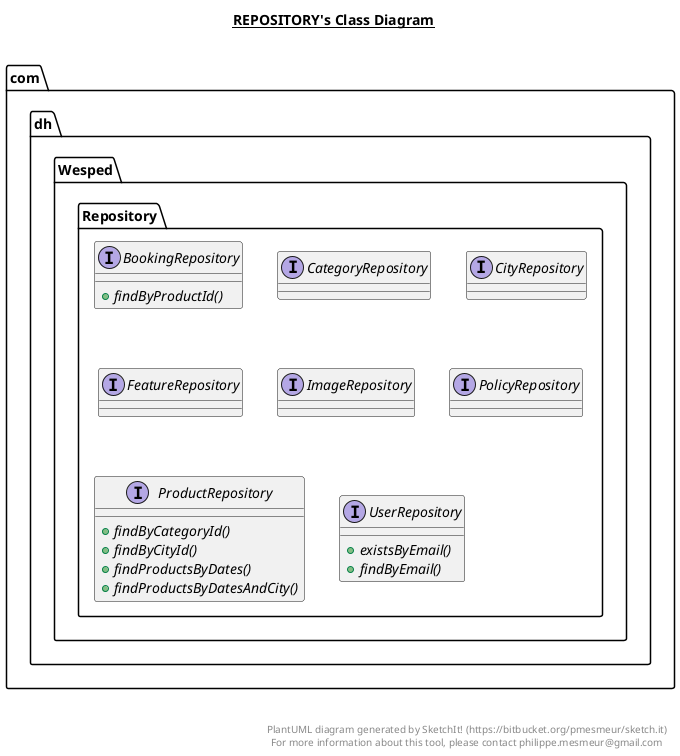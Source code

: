 @startuml

title __REPOSITORY's Class Diagram__\n

  namespace com.dh.Wesped {
    namespace Repository {
      interface com.dh.Wesped.Repository.BookingRepository {
          {abstract} + findByProductId()
      }
    }
  }
  

  namespace com.dh.Wesped {
    namespace Repository {
      interface com.dh.Wesped.Repository.CategoryRepository {
      }
    }
  }
  

  namespace com.dh.Wesped {
    namespace Repository {
      interface com.dh.Wesped.Repository.CityRepository {
      }
    }
  }
  

  namespace com.dh.Wesped {
    namespace Repository {
      interface com.dh.Wesped.Repository.FeatureRepository {
      }
    }
  }
  

  namespace com.dh.Wesped {
    namespace Repository {
      interface com.dh.Wesped.Repository.ImageRepository {
      }
    }
  }
  

  namespace com.dh.Wesped {
    namespace Repository {
      interface com.dh.Wesped.Repository.PolicyRepository {
      }
    }
  }
  

  namespace com.dh.Wesped {
    namespace Repository {
      interface com.dh.Wesped.Repository.ProductRepository {
          {abstract} + findByCategoryId()
          {abstract} + findByCityId()
          {abstract} + findProductsByDates()
          {abstract} + findProductsByDatesAndCity()
      }
    }
  }
  

  namespace com.dh.Wesped {
    namespace Repository {
      interface com.dh.Wesped.Repository.UserRepository {
          {abstract} + existsByEmail()
          {abstract} + findByEmail()
      }
    }
  }
  



right footer


PlantUML diagram generated by SketchIt! (https://bitbucket.org/pmesmeur/sketch.it)
For more information about this tool, please contact philippe.mesmeur@gmail.com
endfooter

@enduml

